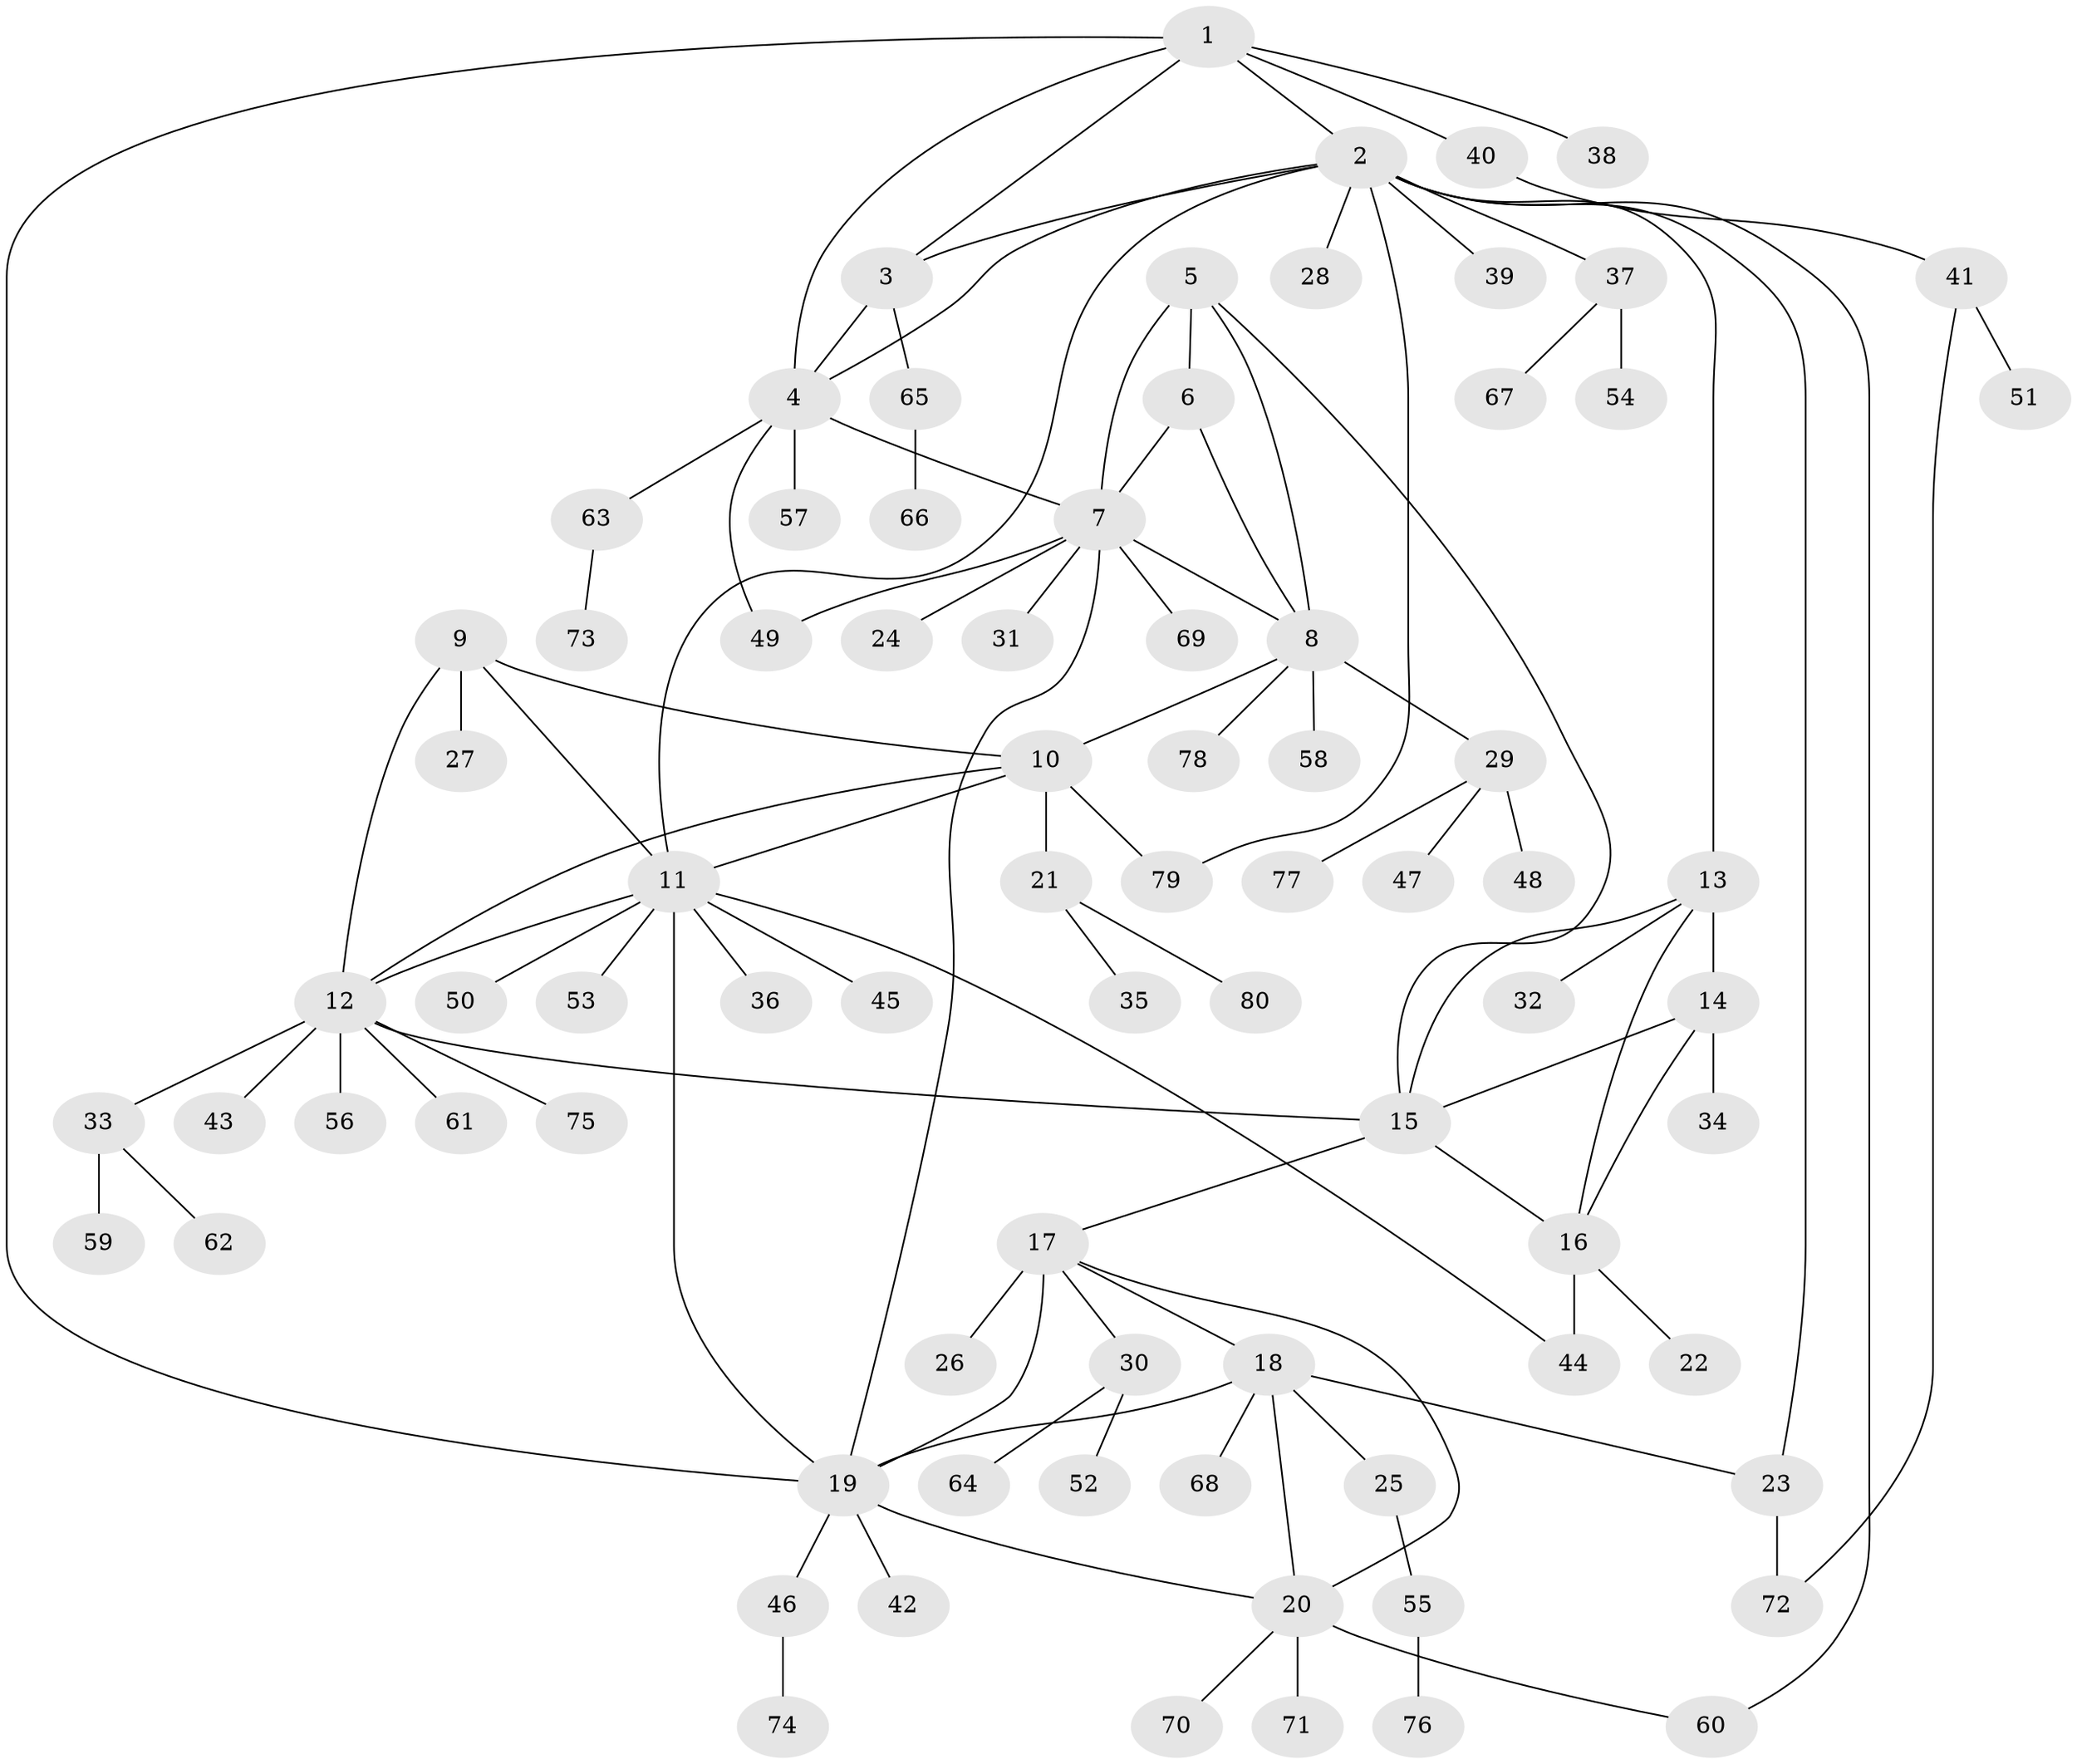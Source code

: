 // Generated by graph-tools (version 1.1) at 2025/02/03/09/25 03:02:34]
// undirected, 80 vertices, 106 edges
graph export_dot {
graph [start="1"]
  node [color=gray90,style=filled];
  1;
  2;
  3;
  4;
  5;
  6;
  7;
  8;
  9;
  10;
  11;
  12;
  13;
  14;
  15;
  16;
  17;
  18;
  19;
  20;
  21;
  22;
  23;
  24;
  25;
  26;
  27;
  28;
  29;
  30;
  31;
  32;
  33;
  34;
  35;
  36;
  37;
  38;
  39;
  40;
  41;
  42;
  43;
  44;
  45;
  46;
  47;
  48;
  49;
  50;
  51;
  52;
  53;
  54;
  55;
  56;
  57;
  58;
  59;
  60;
  61;
  62;
  63;
  64;
  65;
  66;
  67;
  68;
  69;
  70;
  71;
  72;
  73;
  74;
  75;
  76;
  77;
  78;
  79;
  80;
  1 -- 2;
  1 -- 3;
  1 -- 4;
  1 -- 19;
  1 -- 38;
  1 -- 40;
  2 -- 3;
  2 -- 4;
  2 -- 11;
  2 -- 13;
  2 -- 23;
  2 -- 28;
  2 -- 37;
  2 -- 39;
  2 -- 60;
  2 -- 79;
  3 -- 4;
  3 -- 65;
  4 -- 7;
  4 -- 49;
  4 -- 57;
  4 -- 63;
  5 -- 6;
  5 -- 7;
  5 -- 8;
  5 -- 15;
  6 -- 7;
  6 -- 8;
  7 -- 8;
  7 -- 19;
  7 -- 24;
  7 -- 31;
  7 -- 49;
  7 -- 69;
  8 -- 10;
  8 -- 29;
  8 -- 58;
  8 -- 78;
  9 -- 10;
  9 -- 11;
  9 -- 12;
  9 -- 27;
  10 -- 11;
  10 -- 12;
  10 -- 21;
  10 -- 79;
  11 -- 12;
  11 -- 19;
  11 -- 36;
  11 -- 44;
  11 -- 45;
  11 -- 50;
  11 -- 53;
  12 -- 15;
  12 -- 33;
  12 -- 43;
  12 -- 56;
  12 -- 61;
  12 -- 75;
  13 -- 14;
  13 -- 15;
  13 -- 16;
  13 -- 32;
  14 -- 15;
  14 -- 16;
  14 -- 34;
  15 -- 16;
  15 -- 17;
  16 -- 22;
  16 -- 44;
  17 -- 18;
  17 -- 19;
  17 -- 20;
  17 -- 26;
  17 -- 30;
  18 -- 19;
  18 -- 20;
  18 -- 23;
  18 -- 25;
  18 -- 68;
  19 -- 20;
  19 -- 42;
  19 -- 46;
  20 -- 60;
  20 -- 70;
  20 -- 71;
  21 -- 35;
  21 -- 80;
  23 -- 72;
  25 -- 55;
  29 -- 47;
  29 -- 48;
  29 -- 77;
  30 -- 52;
  30 -- 64;
  33 -- 59;
  33 -- 62;
  37 -- 54;
  37 -- 67;
  40 -- 41;
  41 -- 51;
  41 -- 72;
  46 -- 74;
  55 -- 76;
  63 -- 73;
  65 -- 66;
}
